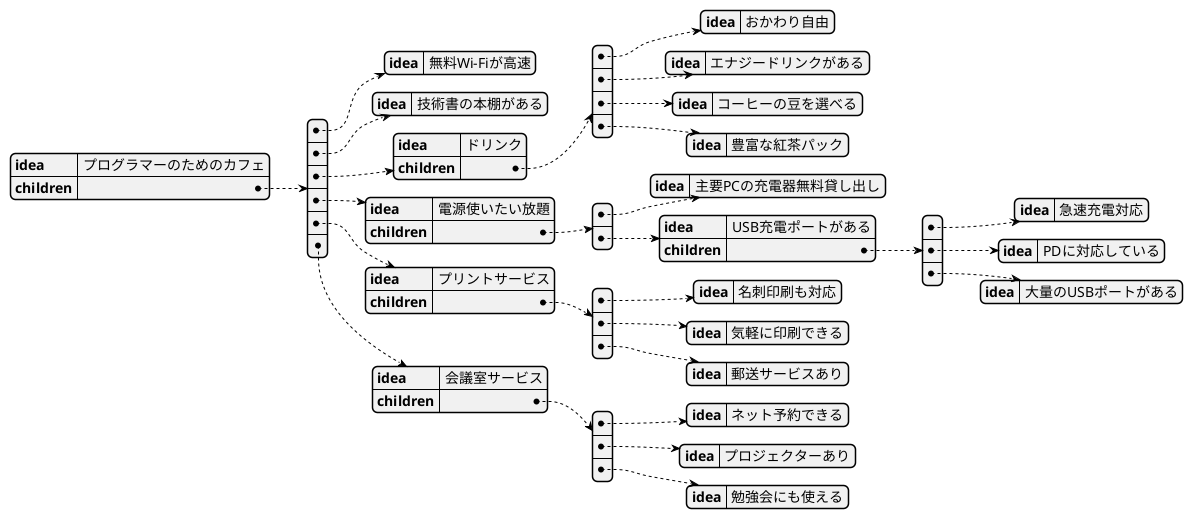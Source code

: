 @startjson idea-cafe
{
  "idea": "プログラマーのためのカフェ",
  "children": [
    { "idea": "無料Wi-Fiが高速" },
    { "idea": "技術書の本棚がある" },
    {
      "idea": "ドリンク",
      "children": [
        { "idea": "おかわり自由" },
        { "idea": "エナジードリンクがある" },
        { "idea": "コーヒーの豆を選べる" },
        { "idea": "豊富な紅茶パック" }
      ]
    },
    {
      "idea": "電源使いたい放題",
      "children": [
        { "idea": "主要PCの充電器無料貸し出し" },
        {
          "idea": "USB充電ポートがある",
          "children": [
            { "idea": "急速充電対応" },
            { "idea": "PDに対応している" },
            { "idea": "大量のUSBポートがある" }
          ]
         }
      ]
    },
    {
      "idea": "プリントサービス",
      "children": [
        { "idea": "名刺印刷も対応" },
        { "idea": "気軽に印刷できる" },
        { "idea": "郵送サービスあり" }
      ]
    },
    {
      "idea": "会議室サービス",
      "children": [
        { "idea": "ネット予約できる" },
        { "idea": "プロジェクターあり" },
        { "idea": "勉強会にも使える" }
      ]
    }
  ]
}
@endjson